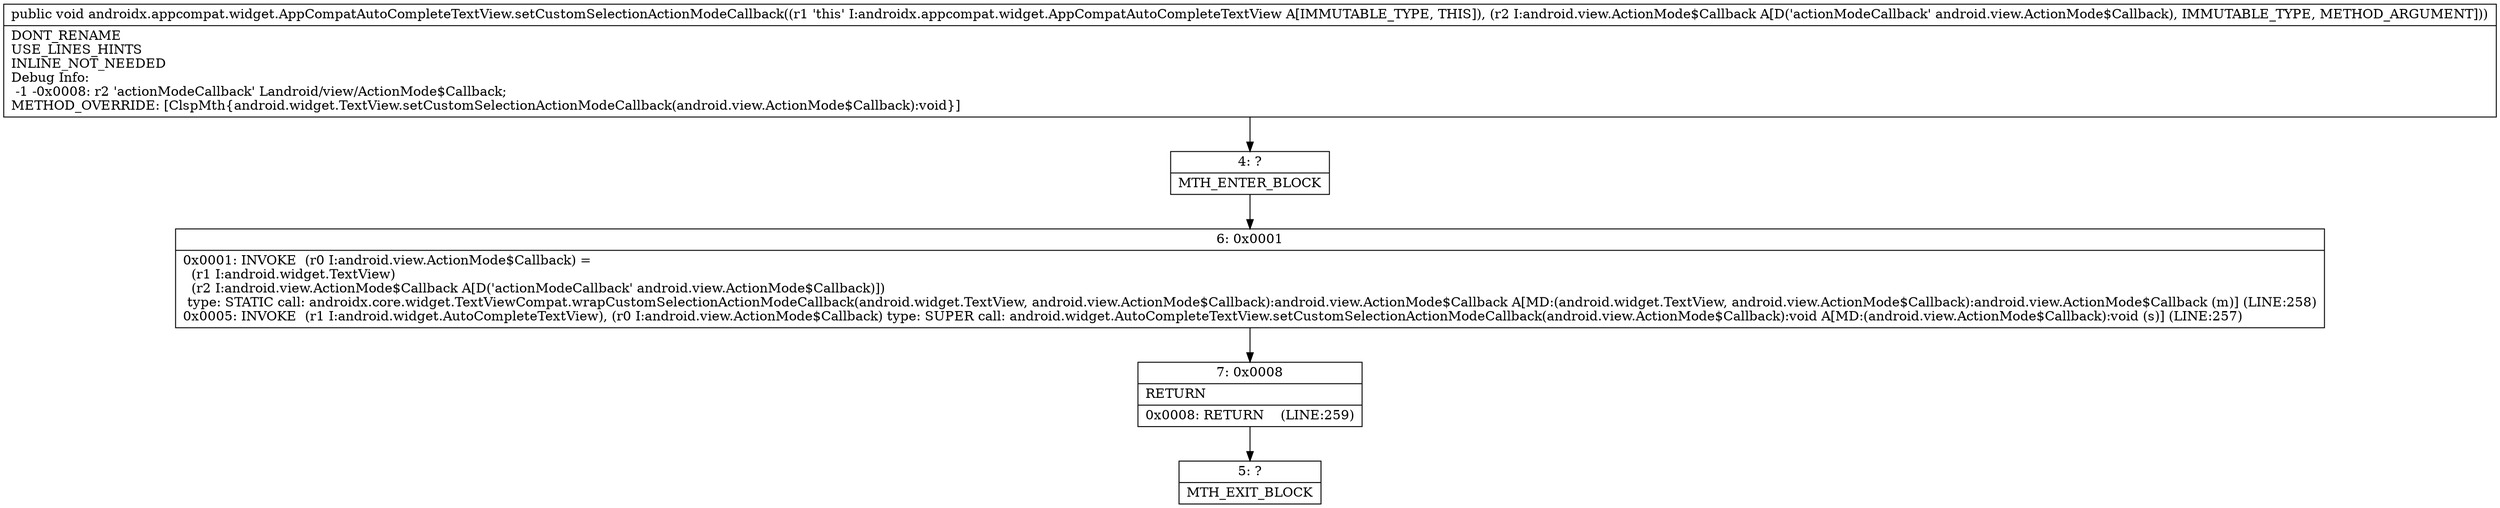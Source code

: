 digraph "CFG forandroidx.appcompat.widget.AppCompatAutoCompleteTextView.setCustomSelectionActionModeCallback(Landroid\/view\/ActionMode$Callback;)V" {
Node_4 [shape=record,label="{4\:\ ?|MTH_ENTER_BLOCK\l}"];
Node_6 [shape=record,label="{6\:\ 0x0001|0x0001: INVOKE  (r0 I:android.view.ActionMode$Callback) = \l  (r1 I:android.widget.TextView)\l  (r2 I:android.view.ActionMode$Callback A[D('actionModeCallback' android.view.ActionMode$Callback)])\l type: STATIC call: androidx.core.widget.TextViewCompat.wrapCustomSelectionActionModeCallback(android.widget.TextView, android.view.ActionMode$Callback):android.view.ActionMode$Callback A[MD:(android.widget.TextView, android.view.ActionMode$Callback):android.view.ActionMode$Callback (m)] (LINE:258)\l0x0005: INVOKE  (r1 I:android.widget.AutoCompleteTextView), (r0 I:android.view.ActionMode$Callback) type: SUPER call: android.widget.AutoCompleteTextView.setCustomSelectionActionModeCallback(android.view.ActionMode$Callback):void A[MD:(android.view.ActionMode$Callback):void (s)] (LINE:257)\l}"];
Node_7 [shape=record,label="{7\:\ 0x0008|RETURN\l|0x0008: RETURN    (LINE:259)\l}"];
Node_5 [shape=record,label="{5\:\ ?|MTH_EXIT_BLOCK\l}"];
MethodNode[shape=record,label="{public void androidx.appcompat.widget.AppCompatAutoCompleteTextView.setCustomSelectionActionModeCallback((r1 'this' I:androidx.appcompat.widget.AppCompatAutoCompleteTextView A[IMMUTABLE_TYPE, THIS]), (r2 I:android.view.ActionMode$Callback A[D('actionModeCallback' android.view.ActionMode$Callback), IMMUTABLE_TYPE, METHOD_ARGUMENT]))  | DONT_RENAME\lUSE_LINES_HINTS\lINLINE_NOT_NEEDED\lDebug Info:\l  \-1 \-0x0008: r2 'actionModeCallback' Landroid\/view\/ActionMode$Callback;\lMETHOD_OVERRIDE: [ClspMth\{android.widget.TextView.setCustomSelectionActionModeCallback(android.view.ActionMode$Callback):void\}]\l}"];
MethodNode -> Node_4;Node_4 -> Node_6;
Node_6 -> Node_7;
Node_7 -> Node_5;
}

